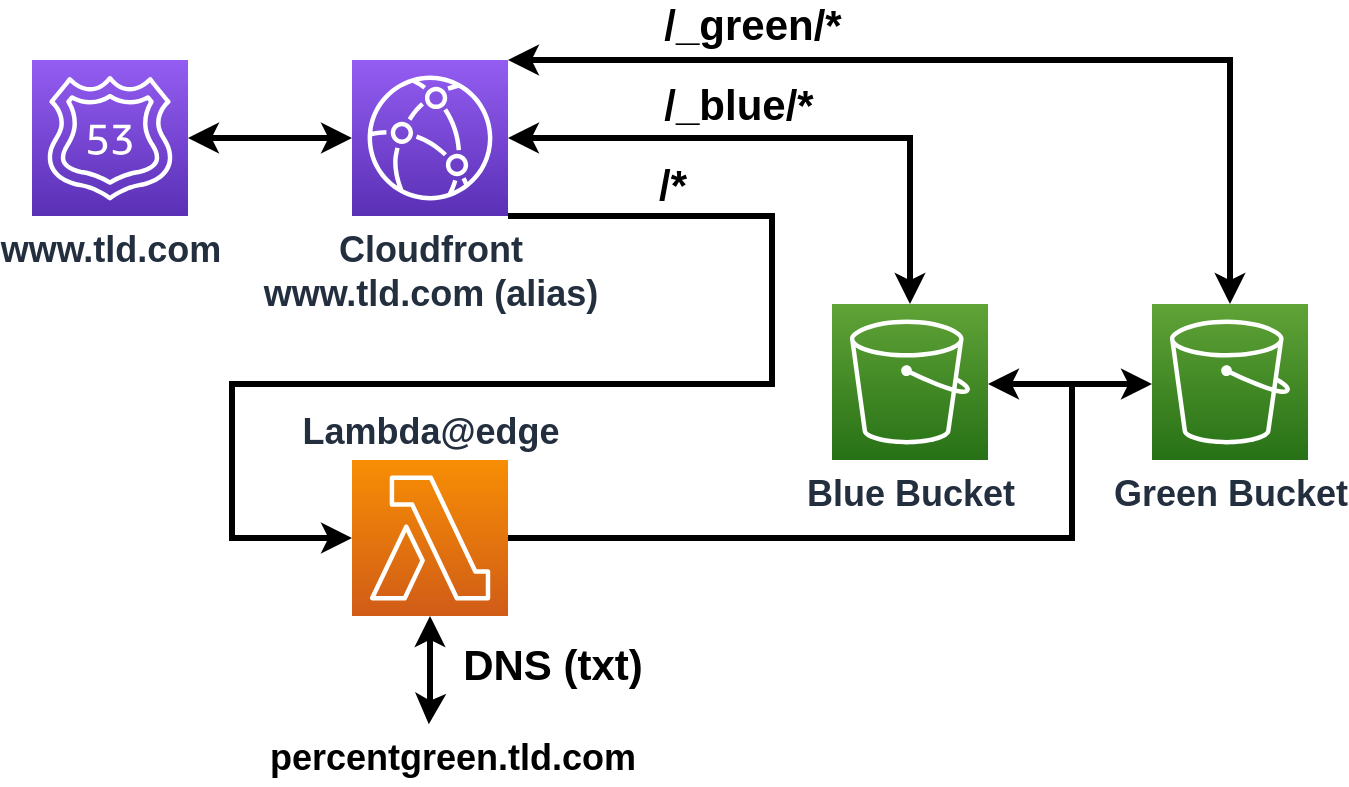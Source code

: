 <mxfile version="17.4.6"><diagram id="Ht1M8jgEwFfnCIfOTk4-" name="Page-1"><mxGraphModel dx="854" dy="810" grid="1" gridSize="10" guides="1" tooltips="1" connect="1" arrows="1" fold="1" page="1" pageScale="1" pageWidth="1169" pageHeight="827" math="0" shadow="0"><root><mxCell id="0"/><mxCell id="1" parent="0"/><mxCell id="dpMaoVQUlluwgN0wtRfU-10" value="&lt;b&gt;&lt;font style=&quot;font-size: 18px&quot;&gt;Blue Bucket&lt;/font&gt;&lt;/b&gt;" style="outlineConnect=0;fontColor=#232F3E;gradientColor=#60A337;gradientDirection=north;fillColor=#277116;strokeColor=#ffffff;dashed=0;verticalLabelPosition=bottom;verticalAlign=top;align=center;html=1;fontSize=12;fontStyle=0;aspect=fixed;shape=mxgraph.aws4.resourceIcon;resIcon=mxgraph.aws4.s3;labelBackgroundColor=#ffffff;" parent="1" vertex="1"><mxGeometry x="440.0" y="320" width="78" height="78" as="geometry"/></mxCell><mxCell id="dpMaoVQUlluwgN0wtRfU-11" style="edgeStyle=orthogonalEdgeStyle;rounded=0;orthogonalLoop=1;jettySize=auto;html=1;startArrow=classic;startFill=1;strokeWidth=3;exitX=1;exitY=0.5;exitDx=0;exitDy=0;exitPerimeter=0;" parent="1" source="dpMaoVQUlluwgN0wtRfU-18" target="dpMaoVQUlluwgN0wtRfU-10" edge="1"><mxGeometry relative="1" as="geometry"><mxPoint x="310" y="280" as="sourcePoint"/><Array as="points"><mxPoint x="479" y="237"/></Array></mxGeometry></mxCell><mxCell id="4y1EpR9wh6DfFeL3vmV--1" value="&lt;b&gt;&lt;font style=&quot;font-size: 21px&quot;&gt;/_blue/*&lt;/font&gt;&lt;/b&gt;" style="edgeLabel;html=1;align=center;verticalAlign=middle;resizable=0;points=[];" vertex="1" connectable="0" parent="dpMaoVQUlluwgN0wtRfU-11"><mxGeometry x="-0.371" y="2" relative="1" as="geometry"><mxPoint x="25" y="-15" as="offset"/></mxGeometry></mxCell><mxCell id="dpMaoVQUlluwgN0wtRfU-14" value="www.tld.com" style="sketch=0;points=[[0,0,0],[0.25,0,0],[0.5,0,0],[0.75,0,0],[1,0,0],[0,1,0],[0.25,1,0],[0.5,1,0],[0.75,1,0],[1,1,0],[0,0.25,0],[0,0.5,0],[0,0.75,0],[1,0.25,0],[1,0.5,0],[1,0.75,0]];outlineConnect=0;fontColor=#232F3E;gradientColor=#945DF2;gradientDirection=north;fillColor=#5A30B5;strokeColor=#ffffff;dashed=0;verticalLabelPosition=bottom;verticalAlign=top;align=center;html=1;fontSize=18;fontStyle=1;aspect=fixed;shape=mxgraph.aws4.resourceIcon;resIcon=mxgraph.aws4.route_53;" parent="1" vertex="1"><mxGeometry x="40" y="198" width="78" height="78" as="geometry"/></mxCell><mxCell id="dpMaoVQUlluwgN0wtRfU-15" value="Green Bucket" style="outlineConnect=0;fontColor=#232F3E;gradientColor=#60A337;gradientDirection=north;fillColor=#277116;strokeColor=#ffffff;dashed=0;verticalLabelPosition=bottom;verticalAlign=top;align=center;html=1;fontSize=18;fontStyle=1;aspect=fixed;shape=mxgraph.aws4.resourceIcon;resIcon=mxgraph.aws4.s3;labelBackgroundColor=#ffffff;" parent="1" vertex="1"><mxGeometry x="600.0" y="320" width="78" height="78" as="geometry"/></mxCell><mxCell id="dpMaoVQUlluwgN0wtRfU-16" style="rounded=0;orthogonalLoop=1;jettySize=auto;html=1;edgeStyle=orthogonalEdgeStyle;startArrow=classic;startFill=1;strokeWidth=3;entryX=1;entryY=0.5;entryDx=0;entryDy=0;entryPerimeter=0;exitX=0;exitY=0.5;exitDx=0;exitDy=0;exitPerimeter=0;" parent="1" source="dpMaoVQUlluwgN0wtRfU-18" target="dpMaoVQUlluwgN0wtRfU-14" edge="1"><mxGeometry relative="1" as="geometry"><mxPoint x="160" y="308" as="targetPoint"/><Array as="points"><mxPoint x="170" y="237"/><mxPoint x="170" y="237"/></Array><mxPoint x="170" y="270" as="sourcePoint"/></mxGeometry></mxCell><mxCell id="dpMaoVQUlluwgN0wtRfU-17" style="edgeStyle=orthogonalEdgeStyle;rounded=0;orthogonalLoop=1;jettySize=auto;html=1;startArrow=classic;startFill=1;strokeWidth=3;exitX=1;exitY=0;exitDx=0;exitDy=0;exitPerimeter=0;" parent="1" source="dpMaoVQUlluwgN0wtRfU-18" target="dpMaoVQUlluwgN0wtRfU-15" edge="1"><mxGeometry relative="1" as="geometry"><Array as="points"><mxPoint x="639" y="198"/></Array><mxPoint x="320" y="240" as="sourcePoint"/><mxPoint x="550" y="260" as="targetPoint"/></mxGeometry></mxCell><mxCell id="4y1EpR9wh6DfFeL3vmV--2" value="&lt;b&gt;/_green/*&lt;/b&gt;" style="edgeLabel;html=1;align=center;verticalAlign=middle;resizable=0;points=[];fontSize=21;" vertex="1" connectable="0" parent="dpMaoVQUlluwgN0wtRfU-17"><mxGeometry x="-0.631" y="5" relative="1" as="geometry"><mxPoint x="33" y="-13" as="offset"/></mxGeometry></mxCell><mxCell id="dpMaoVQUlluwgN0wtRfU-18" value="Cloudfront&lt;br&gt;www.tld.com (alias)" style="sketch=0;points=[[0,0,0],[0.25,0,0],[0.5,0,0],[0.75,0,0],[1,0,0],[0,1,0],[0.25,1,0],[0.5,1,0],[0.75,1,0],[1,1,0],[0,0.25,0],[0,0.5,0],[0,0.75,0],[1,0.25,0],[1,0.5,0],[1,0.75,0]];outlineConnect=0;fontColor=#232F3E;gradientColor=#945DF2;gradientDirection=north;fillColor=#5A30B5;strokeColor=#ffffff;dashed=0;verticalLabelPosition=bottom;verticalAlign=top;align=center;html=1;fontSize=18;fontStyle=1;aspect=fixed;shape=mxgraph.aws4.resourceIcon;resIcon=mxgraph.aws4.cloudfront;" parent="1" vertex="1"><mxGeometry x="200" y="198" width="78" height="78" as="geometry"/></mxCell><mxCell id="dpMaoVQUlluwgN0wtRfU-19" value="&lt;font style=&quot;font-size: 18px&quot;&gt;&lt;b&gt;Lambda@edge&lt;/b&gt;&lt;/font&gt;" style="sketch=0;points=[[0,0,0],[0.25,0,0],[0.5,0,0],[0.75,0,0],[1,0,0],[0,1,0],[0.25,1,0],[0.5,1,0],[0.75,1,0],[1,1,0],[0,0.25,0],[0,0.5,0],[0,0.75,0],[1,0.25,0],[1,0.5,0],[1,0.75,0]];outlineConnect=0;fontColor=#232F3E;gradientColor=#F78E04;gradientDirection=north;fillColor=#D05C17;strokeColor=#ffffff;dashed=0;verticalLabelPosition=top;verticalAlign=bottom;align=center;html=1;fontSize=12;fontStyle=0;aspect=fixed;shape=mxgraph.aws4.resourceIcon;resIcon=mxgraph.aws4.lambda;labelPosition=center;" parent="1" vertex="1"><mxGeometry x="200" y="398" width="78" height="78" as="geometry"/></mxCell><mxCell id="4y1EpR9wh6DfFeL3vmV--3" style="edgeStyle=orthogonalEdgeStyle;rounded=0;orthogonalLoop=1;jettySize=auto;html=1;startArrow=none;startFill=0;strokeWidth=3;exitX=1;exitY=1;exitDx=0;exitDy=0;exitPerimeter=0;entryX=0;entryY=0.5;entryDx=0;entryDy=0;entryPerimeter=0;" edge="1" parent="1" source="dpMaoVQUlluwgN0wtRfU-18" target="dpMaoVQUlluwgN0wtRfU-19"><mxGeometry relative="1" as="geometry"><Array as="points"><mxPoint x="410" y="276"/><mxPoint x="410" y="360"/><mxPoint x="140" y="360"/><mxPoint x="140" y="437"/></Array><mxPoint x="380" y="538" as="sourcePoint"/><mxPoint x="140" y="400" as="targetPoint"/></mxGeometry></mxCell><mxCell id="4y1EpR9wh6DfFeL3vmV--4" value="&lt;b&gt;/*&lt;/b&gt;" style="edgeLabel;html=1;align=center;verticalAlign=middle;resizable=0;points=[];fontSize=21;" vertex="1" connectable="0" parent="4y1EpR9wh6DfFeL3vmV--3"><mxGeometry x="-0.631" y="5" relative="1" as="geometry"><mxPoint x="-33" y="-11" as="offset"/></mxGeometry></mxCell><mxCell id="4y1EpR9wh6DfFeL3vmV--5" value="&lt;b&gt;&lt;font style=&quot;font-size: 18px&quot;&gt;percentgreen.tld.com&lt;/font&gt;&lt;/b&gt;" style="text;html=1;align=center;verticalAlign=middle;resizable=0;points=[];autosize=1;strokeColor=none;fillColor=none;fontSize=21;" vertex="1" parent="1"><mxGeometry x="150" y="530" width="200" height="30" as="geometry"/></mxCell><mxCell id="4y1EpR9wh6DfFeL3vmV--7" style="edgeStyle=orthogonalEdgeStyle;rounded=0;orthogonalLoop=1;jettySize=auto;html=1;startArrow=classic;startFill=1;strokeWidth=3;entryX=0.442;entryY=0.003;entryDx=0;entryDy=0;entryPerimeter=0;" edge="1" parent="1" source="dpMaoVQUlluwgN0wtRfU-19" target="4y1EpR9wh6DfFeL3vmV--5"><mxGeometry relative="1" as="geometry"><Array as="points"><mxPoint x="239" y="520"/><mxPoint x="238" y="520"/></Array><mxPoint x="230" y="500" as="sourcePoint"/><mxPoint x="160" y="500" as="targetPoint"/></mxGeometry></mxCell><mxCell id="4y1EpR9wh6DfFeL3vmV--8" value="&lt;b&gt;DNS (txt)&lt;/b&gt;" style="edgeLabel;html=1;align=center;verticalAlign=middle;resizable=0;points=[];fontSize=21;" vertex="1" connectable="0" parent="4y1EpR9wh6DfFeL3vmV--7"><mxGeometry x="-0.631" y="5" relative="1" as="geometry"><mxPoint x="56" y="14" as="offset"/></mxGeometry></mxCell><mxCell id="4y1EpR9wh6DfFeL3vmV--10" style="edgeStyle=orthogonalEdgeStyle;rounded=0;orthogonalLoop=1;jettySize=auto;html=1;startArrow=none;startFill=0;strokeWidth=3;exitX=1;exitY=0.5;exitDx=0;exitDy=0;exitPerimeter=0;endArrow=none;endFill=0;" edge="1" parent="1" source="dpMaoVQUlluwgN0wtRfU-19"><mxGeometry relative="1" as="geometry"><Array as="points"><mxPoint x="560" y="437"/></Array><mxPoint x="482" y="550" as="sourcePoint"/><mxPoint x="560" y="360" as="targetPoint"/></mxGeometry></mxCell><mxCell id="4y1EpR9wh6DfFeL3vmV--12" style="edgeStyle=orthogonalEdgeStyle;rounded=0;orthogonalLoop=1;jettySize=auto;html=1;startArrow=classic;startFill=1;strokeWidth=3;endArrow=classic;endFill=1;entryX=0;entryY=0.513;entryDx=0;entryDy=0;entryPerimeter=0;" edge="1" parent="1" source="dpMaoVQUlluwgN0wtRfU-10" target="dpMaoVQUlluwgN0wtRfU-15"><mxGeometry relative="1" as="geometry"><Array as="points"><mxPoint x="530" y="360"/><mxPoint x="530" y="360"/></Array><mxPoint x="540" y="360" as="sourcePoint"/><mxPoint x="552" y="530" as="targetPoint"/></mxGeometry></mxCell></root></mxGraphModel></diagram></mxfile>